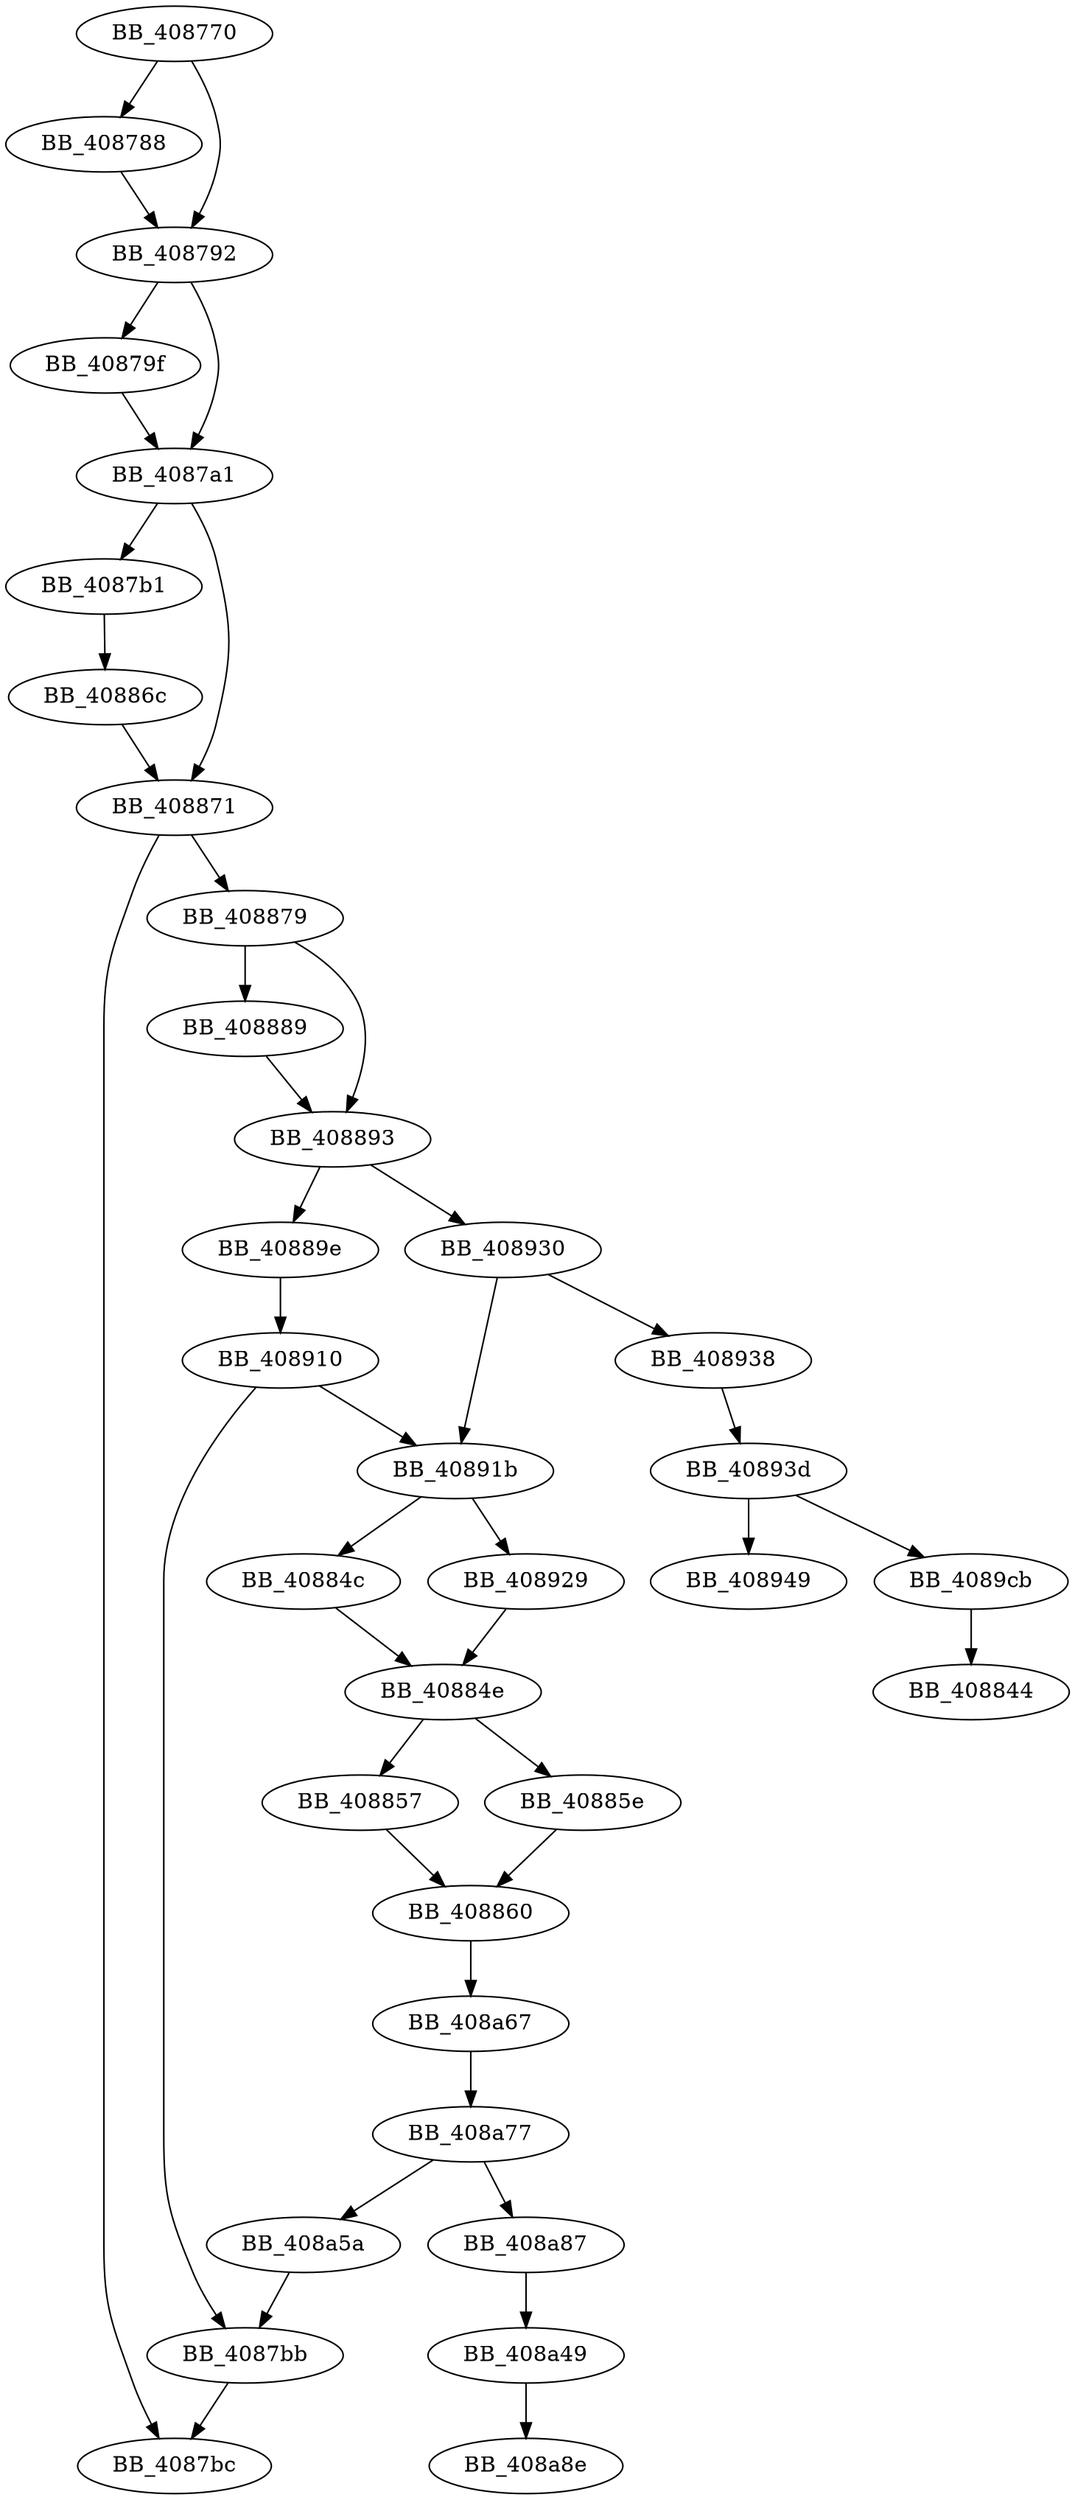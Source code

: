 DiGraph sub_408770{
BB_408770->BB_408788
BB_408770->BB_408792
BB_408788->BB_408792
BB_408792->BB_40879f
BB_408792->BB_4087a1
BB_40879f->BB_4087a1
BB_4087a1->BB_4087b1
BB_4087a1->BB_408871
BB_4087b1->BB_40886c
BB_4087bb->BB_4087bc
BB_40884c->BB_40884e
BB_40884e->BB_408857
BB_40884e->BB_40885e
BB_408857->BB_408860
BB_40885e->BB_408860
BB_408860->BB_408a67
BB_40886c->BB_408871
BB_408871->BB_4087bc
BB_408871->BB_408879
BB_408879->BB_408889
BB_408879->BB_408893
BB_408889->BB_408893
BB_408893->BB_40889e
BB_408893->BB_408930
BB_40889e->BB_408910
BB_408910->BB_4087bb
BB_408910->BB_40891b
BB_40891b->BB_40884c
BB_40891b->BB_408929
BB_408929->BB_40884e
BB_408930->BB_40891b
BB_408930->BB_408938
BB_408938->BB_40893d
BB_40893d->BB_408949
BB_40893d->BB_4089cb
BB_4089cb->BB_408844
BB_408a49->BB_408a8e
BB_408a5a->BB_4087bb
BB_408a67->BB_408a77
BB_408a77->BB_408a5a
BB_408a77->BB_408a87
BB_408a87->BB_408a49
}
